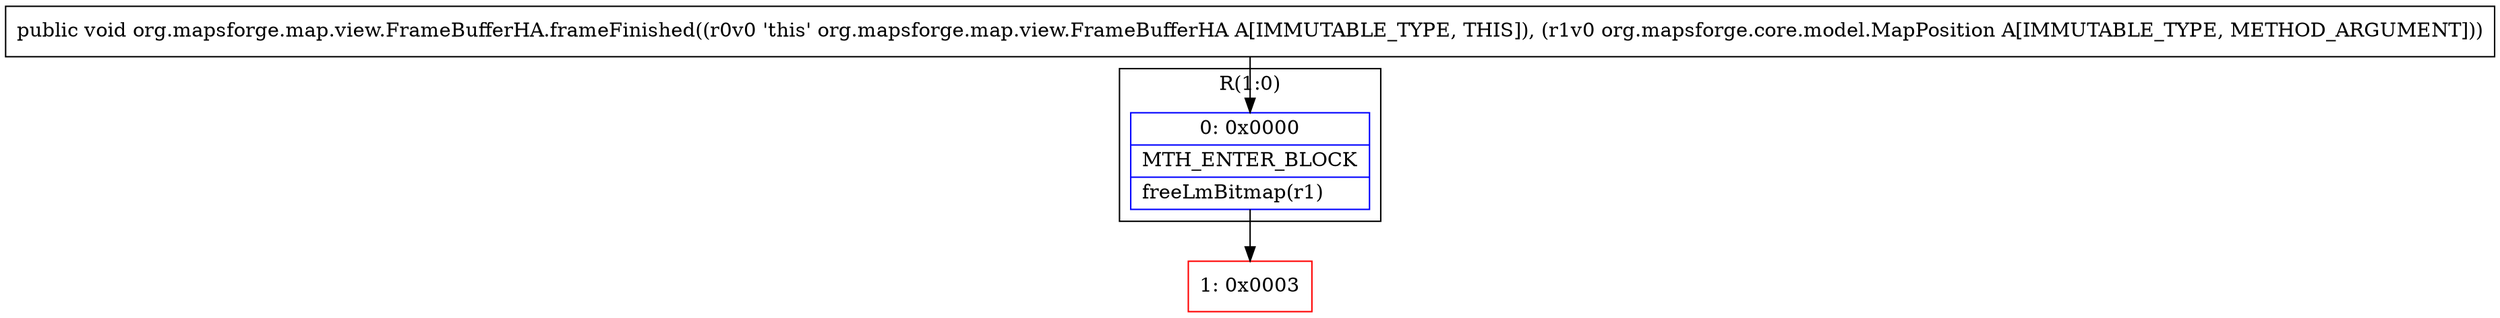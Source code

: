 digraph "CFG fororg.mapsforge.map.view.FrameBufferHA.frameFinished(Lorg\/mapsforge\/core\/model\/MapPosition;)V" {
subgraph cluster_Region_177734750 {
label = "R(1:0)";
node [shape=record,color=blue];
Node_0 [shape=record,label="{0\:\ 0x0000|MTH_ENTER_BLOCK\l|freeLmBitmap(r1)\l}"];
}
Node_1 [shape=record,color=red,label="{1\:\ 0x0003}"];
MethodNode[shape=record,label="{public void org.mapsforge.map.view.FrameBufferHA.frameFinished((r0v0 'this' org.mapsforge.map.view.FrameBufferHA A[IMMUTABLE_TYPE, THIS]), (r1v0 org.mapsforge.core.model.MapPosition A[IMMUTABLE_TYPE, METHOD_ARGUMENT])) }"];
MethodNode -> Node_0;
Node_0 -> Node_1;
}

